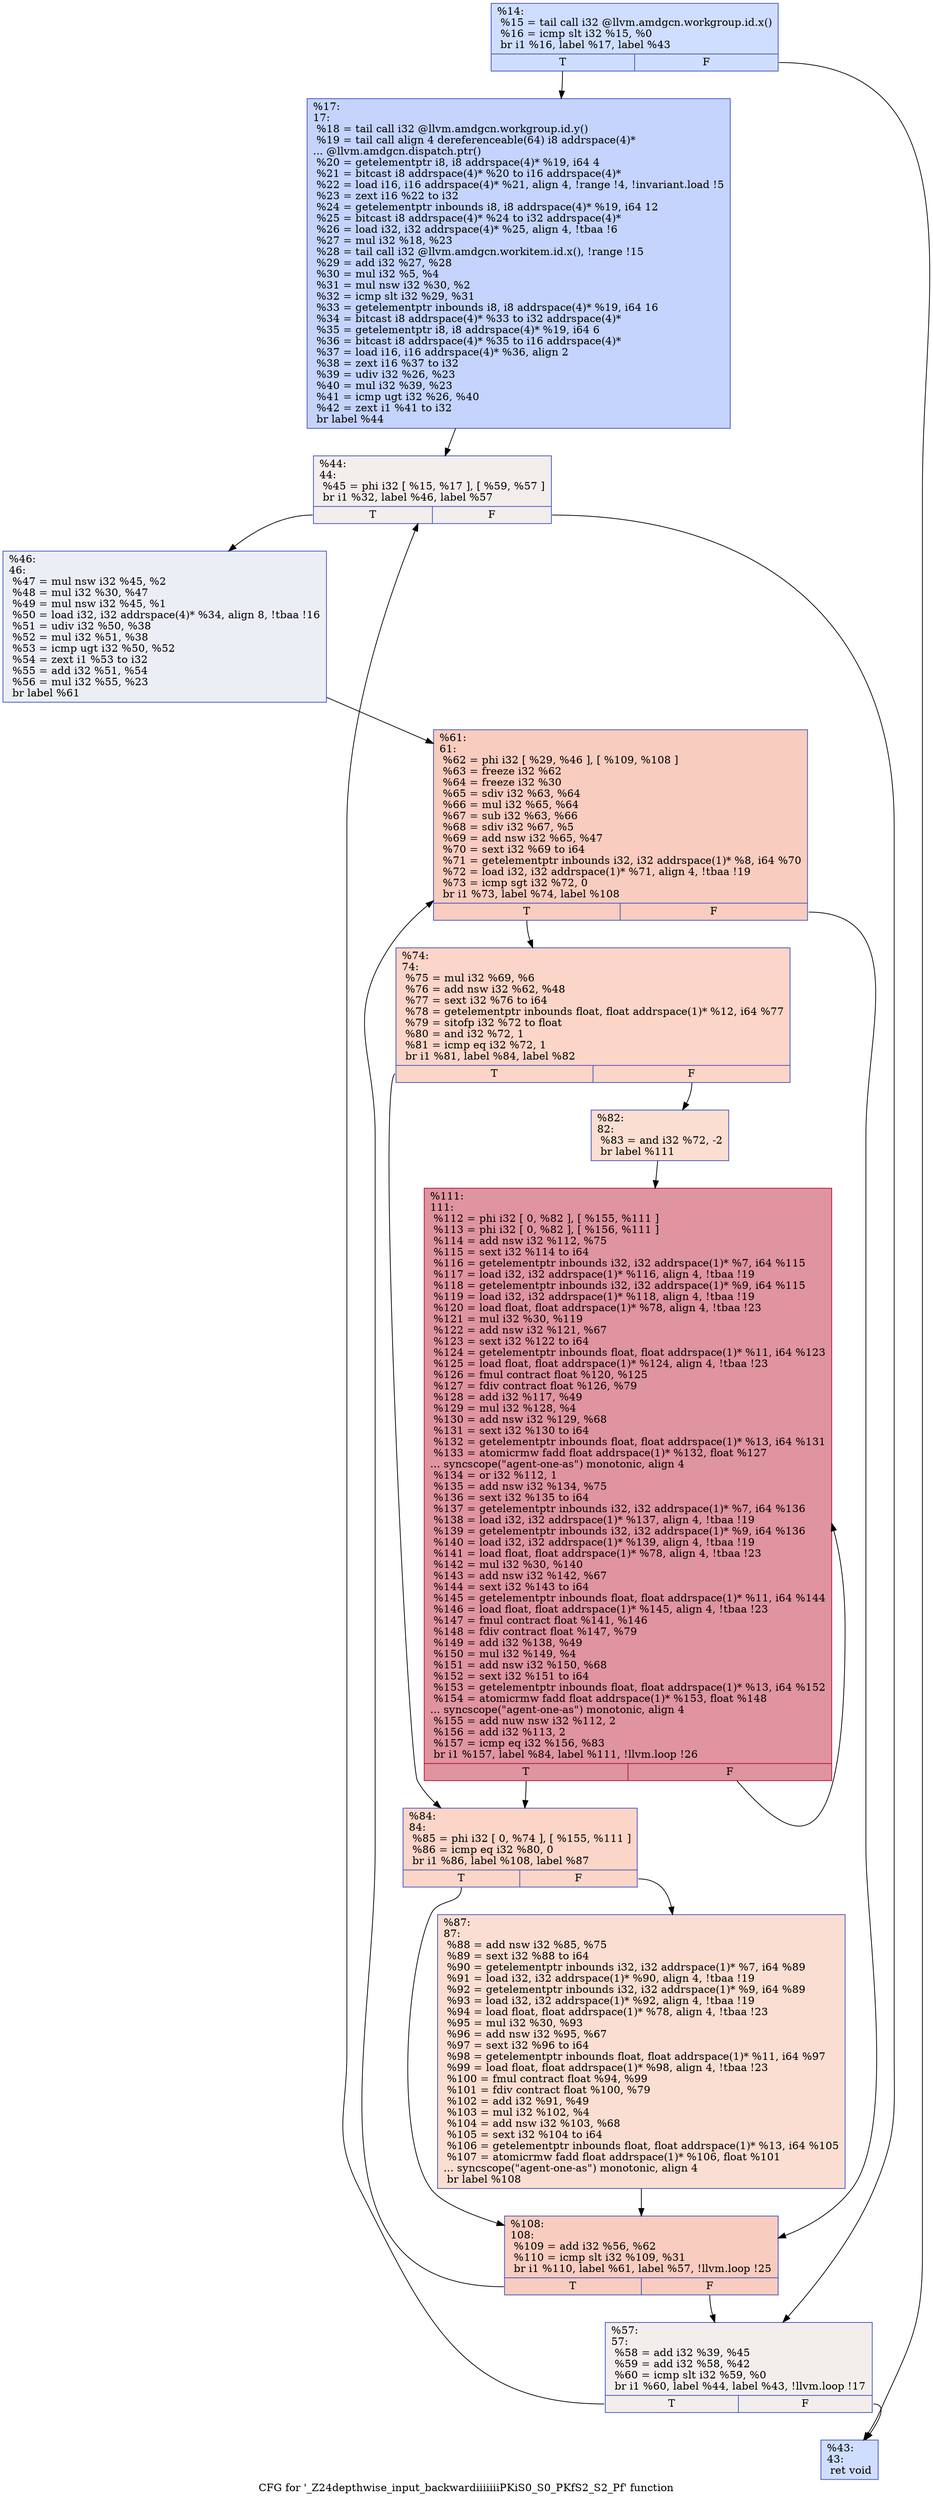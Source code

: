digraph "CFG for '_Z24depthwise_input_backwardiiiiiiiPKiS0_S0_PKfS2_S2_Pf' function" {
	label="CFG for '_Z24depthwise_input_backwardiiiiiiiPKiS0_S0_PKfS2_S2_Pf' function";

	Node0x4fc10a0 [shape=record,color="#3d50c3ff", style=filled, fillcolor="#93b5fe70",label="{%14:\l  %15 = tail call i32 @llvm.amdgcn.workgroup.id.x()\l  %16 = icmp slt i32 %15, %0\l  br i1 %16, label %17, label %43\l|{<s0>T|<s1>F}}"];
	Node0x4fc10a0:s0 -> Node0x4fc10f0;
	Node0x4fc10a0:s1 -> Node0x4fc2160;
	Node0x4fc10f0 [shape=record,color="#3d50c3ff", style=filled, fillcolor="#7a9df870",label="{%17:\l17:                                               \l  %18 = tail call i32 @llvm.amdgcn.workgroup.id.y()\l  %19 = tail call align 4 dereferenceable(64) i8 addrspace(4)*\l... @llvm.amdgcn.dispatch.ptr()\l  %20 = getelementptr i8, i8 addrspace(4)* %19, i64 4\l  %21 = bitcast i8 addrspace(4)* %20 to i16 addrspace(4)*\l  %22 = load i16, i16 addrspace(4)* %21, align 4, !range !4, !invariant.load !5\l  %23 = zext i16 %22 to i32\l  %24 = getelementptr inbounds i8, i8 addrspace(4)* %19, i64 12\l  %25 = bitcast i8 addrspace(4)* %24 to i32 addrspace(4)*\l  %26 = load i32, i32 addrspace(4)* %25, align 4, !tbaa !6\l  %27 = mul i32 %18, %23\l  %28 = tail call i32 @llvm.amdgcn.workitem.id.x(), !range !15\l  %29 = add i32 %27, %28\l  %30 = mul i32 %5, %4\l  %31 = mul nsw i32 %30, %2\l  %32 = icmp slt i32 %29, %31\l  %33 = getelementptr inbounds i8, i8 addrspace(4)* %19, i64 16\l  %34 = bitcast i8 addrspace(4)* %33 to i32 addrspace(4)*\l  %35 = getelementptr i8, i8 addrspace(4)* %19, i64 6\l  %36 = bitcast i8 addrspace(4)* %35 to i16 addrspace(4)*\l  %37 = load i16, i16 addrspace(4)* %36, align 2\l  %38 = zext i16 %37 to i32\l  %39 = udiv i32 %26, %23\l  %40 = mul i32 %39, %23\l  %41 = icmp ugt i32 %26, %40\l  %42 = zext i1 %41 to i32\l  br label %44\l}"];
	Node0x4fc10f0 -> Node0x4fc4af0;
	Node0x4fc2160 [shape=record,color="#3d50c3ff", style=filled, fillcolor="#93b5fe70",label="{%43:\l43:                                               \l  ret void\l}"];
	Node0x4fc4af0 [shape=record,color="#3d50c3ff", style=filled, fillcolor="#e3d9d370",label="{%44:\l44:                                               \l  %45 = phi i32 [ %15, %17 ], [ %59, %57 ]\l  br i1 %32, label %46, label %57\l|{<s0>T|<s1>F}}"];
	Node0x4fc4af0:s0 -> Node0x4fc4d70;
	Node0x4fc4af0:s1 -> Node0x4fc4c70;
	Node0x4fc4d70 [shape=record,color="#3d50c3ff", style=filled, fillcolor="#d1dae970",label="{%46:\l46:                                               \l  %47 = mul nsw i32 %45, %2\l  %48 = mul i32 %30, %47\l  %49 = mul nsw i32 %45, %1\l  %50 = load i32, i32 addrspace(4)* %34, align 8, !tbaa !16\l  %51 = udiv i32 %50, %38\l  %52 = mul i32 %51, %38\l  %53 = icmp ugt i32 %50, %52\l  %54 = zext i1 %53 to i32\l  %55 = add i32 %51, %54\l  %56 = mul i32 %55, %23\l  br label %61\l}"];
	Node0x4fc4d70 -> Node0x4fc5540;
	Node0x4fc4c70 [shape=record,color="#3d50c3ff", style=filled, fillcolor="#e3d9d370",label="{%57:\l57:                                               \l  %58 = add i32 %39, %45\l  %59 = add i32 %58, %42\l  %60 = icmp slt i32 %59, %0\l  br i1 %60, label %44, label %43, !llvm.loop !17\l|{<s0>T|<s1>F}}"];
	Node0x4fc4c70:s0 -> Node0x4fc4af0;
	Node0x4fc4c70:s1 -> Node0x4fc2160;
	Node0x4fc5540 [shape=record,color="#3d50c3ff", style=filled, fillcolor="#f08b6e70",label="{%61:\l61:                                               \l  %62 = phi i32 [ %29, %46 ], [ %109, %108 ]\l  %63 = freeze i32 %62\l  %64 = freeze i32 %30\l  %65 = sdiv i32 %63, %64\l  %66 = mul i32 %65, %64\l  %67 = sub i32 %63, %66\l  %68 = sdiv i32 %67, %5\l  %69 = add nsw i32 %65, %47\l  %70 = sext i32 %69 to i64\l  %71 = getelementptr inbounds i32, i32 addrspace(1)* %8, i64 %70\l  %72 = load i32, i32 addrspace(1)* %71, align 4, !tbaa !19\l  %73 = icmp sgt i32 %72, 0\l  br i1 %73, label %74, label %108\l|{<s0>T|<s1>F}}"];
	Node0x4fc5540:s0 -> Node0x4fc63c0;
	Node0x4fc5540:s1 -> Node0x4fc5960;
	Node0x4fc63c0 [shape=record,color="#3d50c3ff", style=filled, fillcolor="#f5a08170",label="{%74:\l74:                                               \l  %75 = mul i32 %69, %6\l  %76 = add nsw i32 %62, %48\l  %77 = sext i32 %76 to i64\l  %78 = getelementptr inbounds float, float addrspace(1)* %12, i64 %77\l  %79 = sitofp i32 %72 to float\l  %80 = and i32 %72, 1\l  %81 = icmp eq i32 %72, 1\l  br i1 %81, label %84, label %82\l|{<s0>T|<s1>F}}"];
	Node0x4fc63c0:s0 -> Node0x4fc68f0;
	Node0x4fc63c0:s1 -> Node0x4fc6940;
	Node0x4fc6940 [shape=record,color="#3d50c3ff", style=filled, fillcolor="#f7b59970",label="{%82:\l82:                                               \l  %83 = and i32 %72, -2\l  br label %111\l}"];
	Node0x4fc6940 -> Node0x4fc6b40;
	Node0x4fc68f0 [shape=record,color="#3d50c3ff", style=filled, fillcolor="#f5a08170",label="{%84:\l84:                                               \l  %85 = phi i32 [ 0, %74 ], [ %155, %111 ]\l  %86 = icmp eq i32 %80, 0\l  br i1 %86, label %108, label %87\l|{<s0>T|<s1>F}}"];
	Node0x4fc68f0:s0 -> Node0x4fc5960;
	Node0x4fc68f0:s1 -> Node0x4fc6d70;
	Node0x4fc6d70 [shape=record,color="#3d50c3ff", style=filled, fillcolor="#f7b59970",label="{%87:\l87:                                               \l  %88 = add nsw i32 %85, %75\l  %89 = sext i32 %88 to i64\l  %90 = getelementptr inbounds i32, i32 addrspace(1)* %7, i64 %89\l  %91 = load i32, i32 addrspace(1)* %90, align 4, !tbaa !19\l  %92 = getelementptr inbounds i32, i32 addrspace(1)* %9, i64 %89\l  %93 = load i32, i32 addrspace(1)* %92, align 4, !tbaa !19\l  %94 = load float, float addrspace(1)* %78, align 4, !tbaa !23\l  %95 = mul i32 %30, %93\l  %96 = add nsw i32 %95, %67\l  %97 = sext i32 %96 to i64\l  %98 = getelementptr inbounds float, float addrspace(1)* %11, i64 %97\l  %99 = load float, float addrspace(1)* %98, align 4, !tbaa !23\l  %100 = fmul contract float %94, %99\l  %101 = fdiv contract float %100, %79\l  %102 = add i32 %91, %49\l  %103 = mul i32 %102, %4\l  %104 = add nsw i32 %103, %68\l  %105 = sext i32 %104 to i64\l  %106 = getelementptr inbounds float, float addrspace(1)* %13, i64 %105\l  %107 = atomicrmw fadd float addrspace(1)* %106, float %101\l... syncscope(\"agent-one-as\") monotonic, align 4\l  br label %108\l}"];
	Node0x4fc6d70 -> Node0x4fc5960;
	Node0x4fc5960 [shape=record,color="#3d50c3ff", style=filled, fillcolor="#f08b6e70",label="{%108:\l108:                                              \l  %109 = add i32 %56, %62\l  %110 = icmp slt i32 %109, %31\l  br i1 %110, label %61, label %57, !llvm.loop !25\l|{<s0>T|<s1>F}}"];
	Node0x4fc5960:s0 -> Node0x4fc5540;
	Node0x4fc5960:s1 -> Node0x4fc4c70;
	Node0x4fc6b40 [shape=record,color="#b70d28ff", style=filled, fillcolor="#b70d2870",label="{%111:\l111:                                              \l  %112 = phi i32 [ 0, %82 ], [ %155, %111 ]\l  %113 = phi i32 [ 0, %82 ], [ %156, %111 ]\l  %114 = add nsw i32 %112, %75\l  %115 = sext i32 %114 to i64\l  %116 = getelementptr inbounds i32, i32 addrspace(1)* %7, i64 %115\l  %117 = load i32, i32 addrspace(1)* %116, align 4, !tbaa !19\l  %118 = getelementptr inbounds i32, i32 addrspace(1)* %9, i64 %115\l  %119 = load i32, i32 addrspace(1)* %118, align 4, !tbaa !19\l  %120 = load float, float addrspace(1)* %78, align 4, !tbaa !23\l  %121 = mul i32 %30, %119\l  %122 = add nsw i32 %121, %67\l  %123 = sext i32 %122 to i64\l  %124 = getelementptr inbounds float, float addrspace(1)* %11, i64 %123\l  %125 = load float, float addrspace(1)* %124, align 4, !tbaa !23\l  %126 = fmul contract float %120, %125\l  %127 = fdiv contract float %126, %79\l  %128 = add i32 %117, %49\l  %129 = mul i32 %128, %4\l  %130 = add nsw i32 %129, %68\l  %131 = sext i32 %130 to i64\l  %132 = getelementptr inbounds float, float addrspace(1)* %13, i64 %131\l  %133 = atomicrmw fadd float addrspace(1)* %132, float %127\l... syncscope(\"agent-one-as\") monotonic, align 4\l  %134 = or i32 %112, 1\l  %135 = add nsw i32 %134, %75\l  %136 = sext i32 %135 to i64\l  %137 = getelementptr inbounds i32, i32 addrspace(1)* %7, i64 %136\l  %138 = load i32, i32 addrspace(1)* %137, align 4, !tbaa !19\l  %139 = getelementptr inbounds i32, i32 addrspace(1)* %9, i64 %136\l  %140 = load i32, i32 addrspace(1)* %139, align 4, !tbaa !19\l  %141 = load float, float addrspace(1)* %78, align 4, !tbaa !23\l  %142 = mul i32 %30, %140\l  %143 = add nsw i32 %142, %67\l  %144 = sext i32 %143 to i64\l  %145 = getelementptr inbounds float, float addrspace(1)* %11, i64 %144\l  %146 = load float, float addrspace(1)* %145, align 4, !tbaa !23\l  %147 = fmul contract float %141, %146\l  %148 = fdiv contract float %147, %79\l  %149 = add i32 %138, %49\l  %150 = mul i32 %149, %4\l  %151 = add nsw i32 %150, %68\l  %152 = sext i32 %151 to i64\l  %153 = getelementptr inbounds float, float addrspace(1)* %13, i64 %152\l  %154 = atomicrmw fadd float addrspace(1)* %153, float %148\l... syncscope(\"agent-one-as\") monotonic, align 4\l  %155 = add nuw nsw i32 %112, 2\l  %156 = add i32 %113, 2\l  %157 = icmp eq i32 %156, %83\l  br i1 %157, label %84, label %111, !llvm.loop !26\l|{<s0>T|<s1>F}}"];
	Node0x4fc6b40:s0 -> Node0x4fc68f0;
	Node0x4fc6b40:s1 -> Node0x4fc6b40;
}
